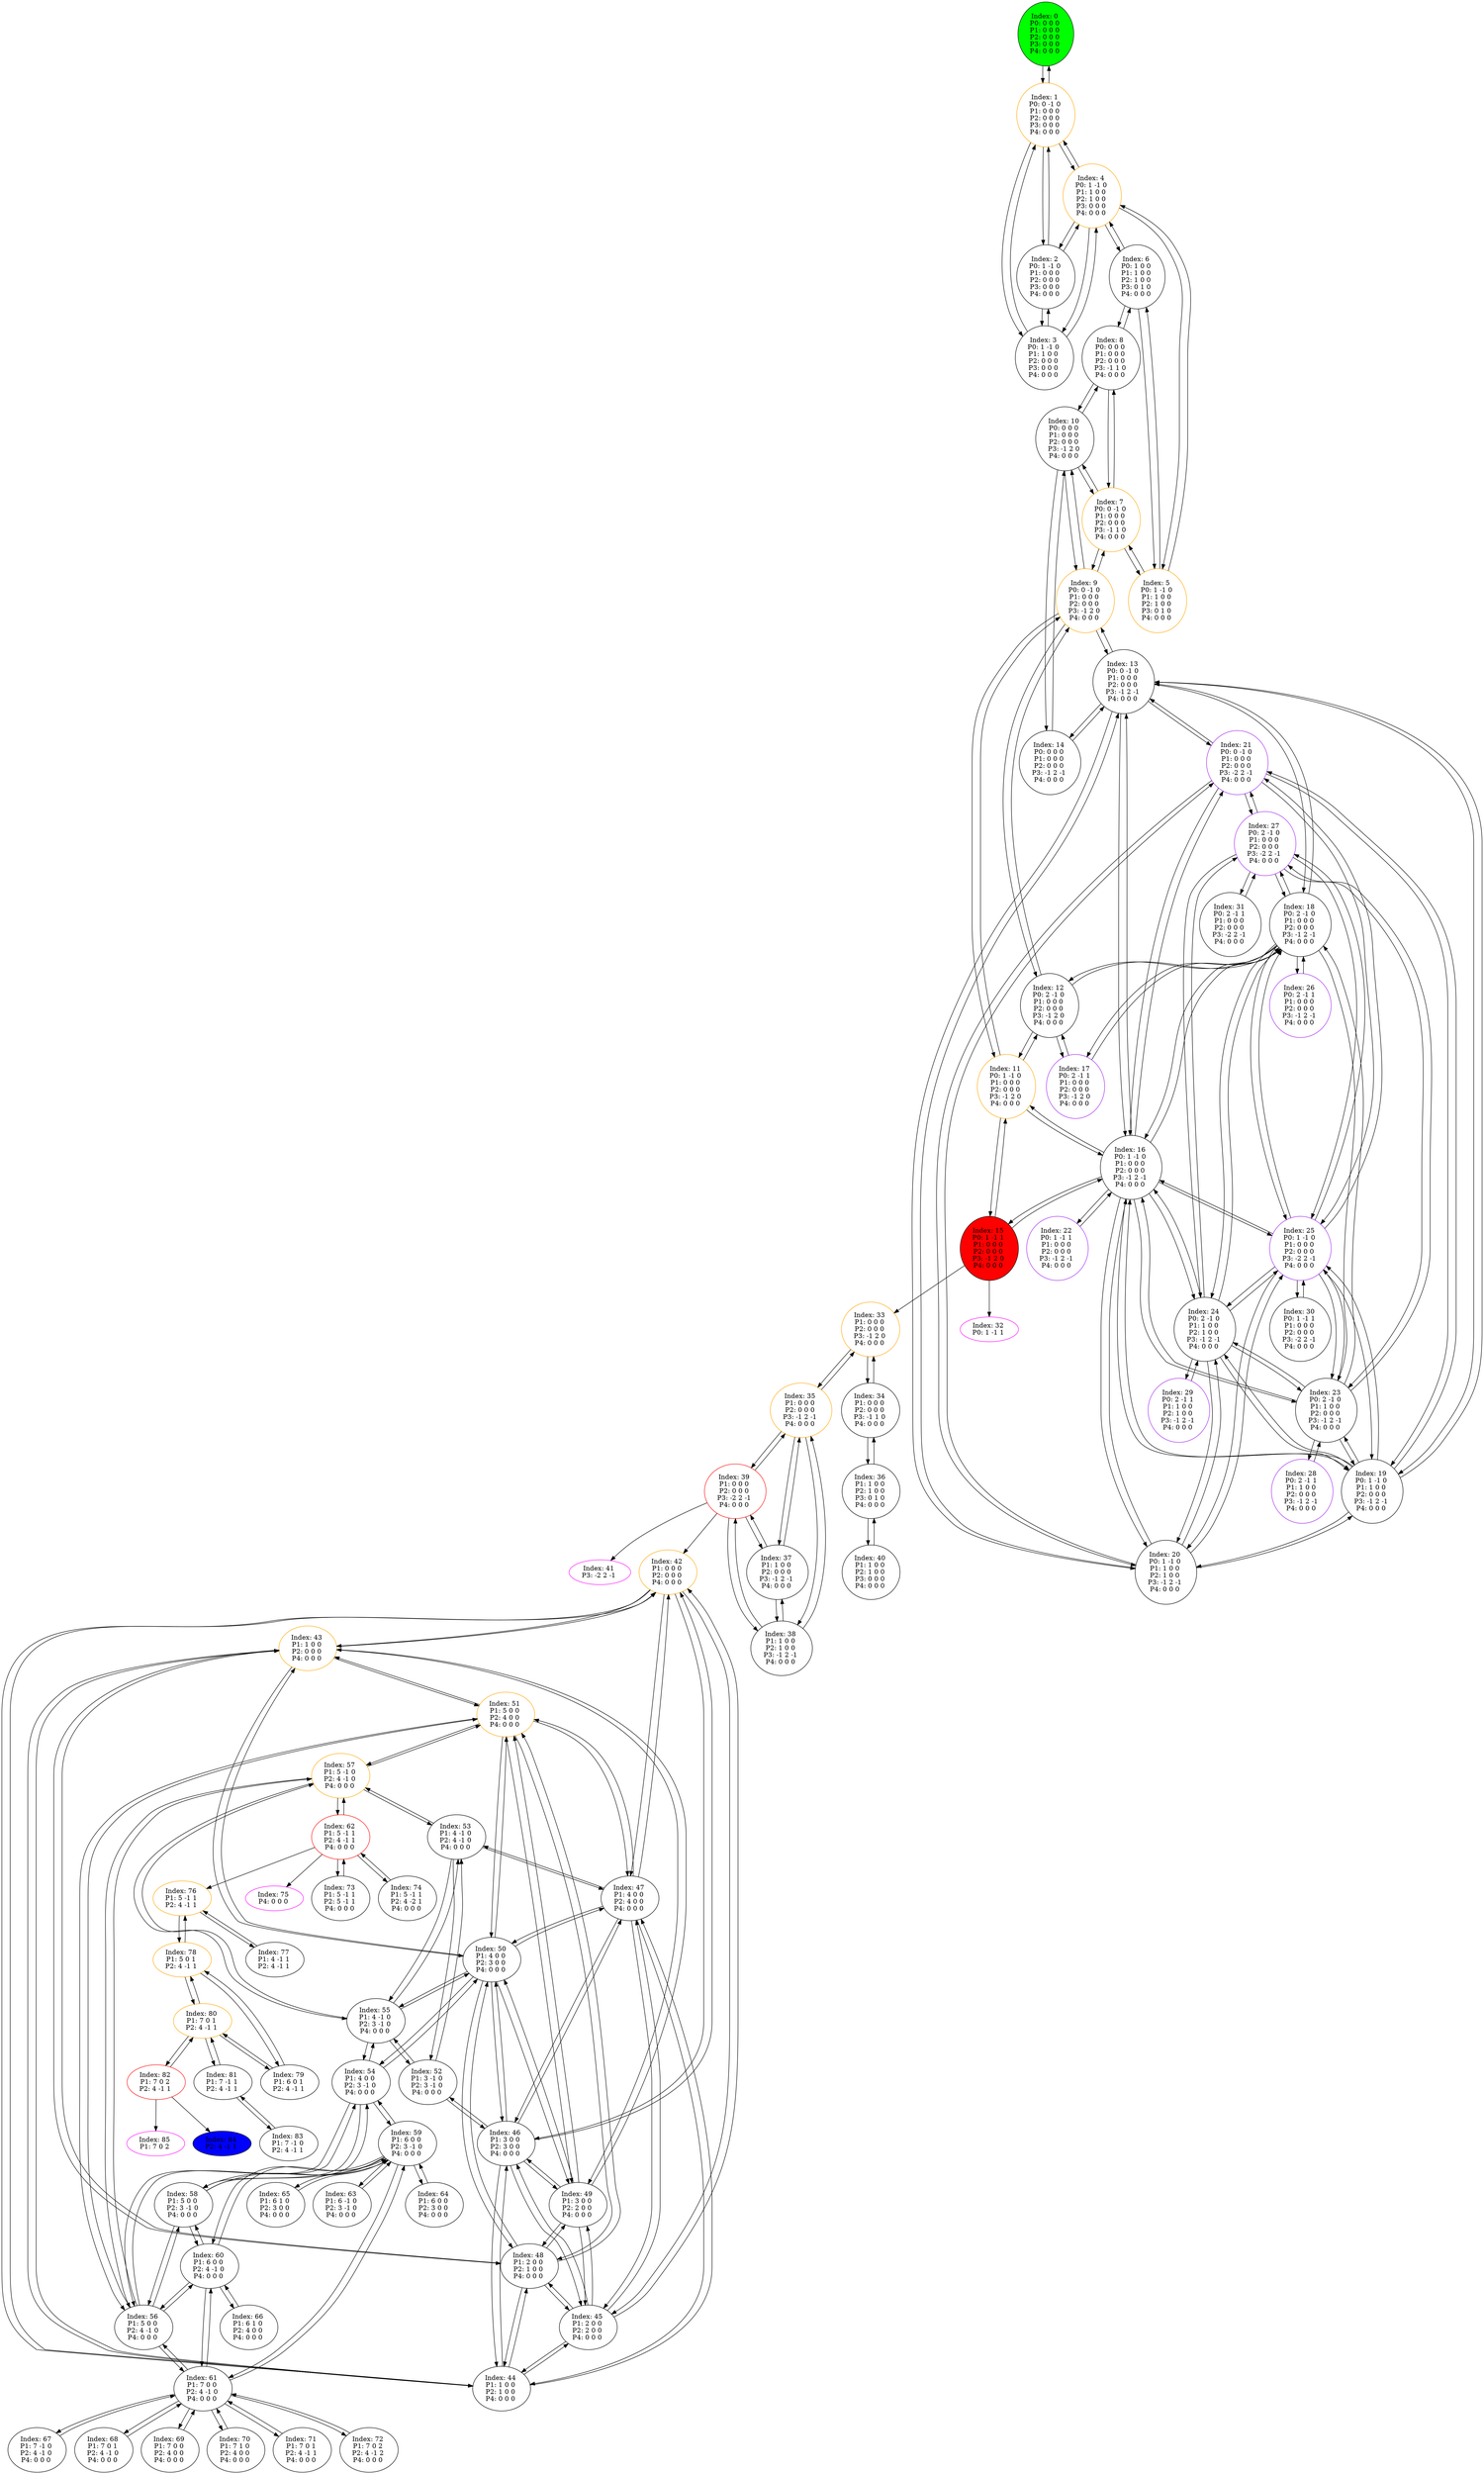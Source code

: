 digraph G {
color = "black"
0[label = "Index: 0 
P0: 0 0 0 
P1: 0 0 0 
P2: 0 0 0 
P3: 0 0 0 
P4: 0 0 0 
", style="filled", fillcolor = "green"]
1[label = "Index: 1 
P0: 0 -1 0 
P1: 0 0 0 
P2: 0 0 0 
P3: 0 0 0 
P4: 0 0 0 
", color = "orange"]
2[label = "Index: 2 
P0: 1 -1 0 
P1: 0 0 0 
P2: 0 0 0 
P3: 0 0 0 
P4: 0 0 0 
"]
3[label = "Index: 3 
P0: 1 -1 0 
P1: 1 0 0 
P2: 0 0 0 
P3: 0 0 0 
P4: 0 0 0 
"]
4[label = "Index: 4 
P0: 1 -1 0 
P1: 1 0 0 
P2: 1 0 0 
P3: 0 0 0 
P4: 0 0 0 
", color = "orange"]
5[label = "Index: 5 
P0: 1 -1 0 
P1: 1 0 0 
P2: 1 0 0 
P3: 0 1 0 
P4: 0 0 0 
", color = "orange"]
6[label = "Index: 6 
P0: 1 0 0 
P1: 1 0 0 
P2: 1 0 0 
P3: 0 1 0 
P4: 0 0 0 
"]
7[label = "Index: 7 
P0: 0 -1 0 
P1: 0 0 0 
P2: 0 0 0 
P3: -1 1 0 
P4: 0 0 0 
", color = "orange"]
8[label = "Index: 8 
P0: 0 0 0 
P1: 0 0 0 
P2: 0 0 0 
P3: -1 1 0 
P4: 0 0 0 
"]
9[label = "Index: 9 
P0: 0 -1 0 
P1: 0 0 0 
P2: 0 0 0 
P3: -1 2 0 
P4: 0 0 0 
", color = "orange"]
10[label = "Index: 10 
P0: 0 0 0 
P1: 0 0 0 
P2: 0 0 0 
P3: -1 2 0 
P4: 0 0 0 
"]
11[label = "Index: 11 
P0: 1 -1 0 
P1: 0 0 0 
P2: 0 0 0 
P3: -1 2 0 
P4: 0 0 0 
", color = "orange"]
12[label = "Index: 12 
P0: 2 -1 0 
P1: 0 0 0 
P2: 0 0 0 
P3: -1 2 0 
P4: 0 0 0 
"]
13[label = "Index: 13 
P0: 0 -1 0 
P1: 0 0 0 
P2: 0 0 0 
P3: -1 2 -1 
P4: 0 0 0 
"]
14[label = "Index: 14 
P0: 0 0 0 
P1: 0 0 0 
P2: 0 0 0 
P3: -1 2 -1 
P4: 0 0 0 
"]
15[label = "Index: 15 
P0: 1 -1 1 
P1: 0 0 0 
P2: 0 0 0 
P3: -1 2 0 
P4: 0 0 0 
", style="filled", fillcolor = "red"]
16[label = "Index: 16 
P0: 1 -1 0 
P1: 0 0 0 
P2: 0 0 0 
P3: -1 2 -1 
P4: 0 0 0 
"]
17[label = "Index: 17 
P0: 2 -1 1 
P1: 0 0 0 
P2: 0 0 0 
P3: -1 2 0 
P4: 0 0 0 
", color = "purple"]
18[label = "Index: 18 
P0: 2 -1 0 
P1: 0 0 0 
P2: 0 0 0 
P3: -1 2 -1 
P4: 0 0 0 
"]
19[label = "Index: 19 
P0: 1 -1 0 
P1: 1 0 0 
P2: 0 0 0 
P3: -1 2 -1 
P4: 0 0 0 
"]
20[label = "Index: 20 
P0: 1 -1 0 
P1: 1 0 0 
P2: 1 0 0 
P3: -1 2 -1 
P4: 0 0 0 
"]
21[label = "Index: 21 
P0: 0 -1 0 
P1: 0 0 0 
P2: 0 0 0 
P3: -2 2 -1 
P4: 0 0 0 
", color = "purple"]
22[label = "Index: 22 
P0: 1 -1 1 
P1: 0 0 0 
P2: 0 0 0 
P3: -1 2 -1 
P4: 0 0 0 
", color = "purple"]
23[label = "Index: 23 
P0: 2 -1 0 
P1: 1 0 0 
P2: 0 0 0 
P3: -1 2 -1 
P4: 0 0 0 
"]
24[label = "Index: 24 
P0: 2 -1 0 
P1: 1 0 0 
P2: 1 0 0 
P3: -1 2 -1 
P4: 0 0 0 
"]
25[label = "Index: 25 
P0: 1 -1 0 
P1: 0 0 0 
P2: 0 0 0 
P3: -2 2 -1 
P4: 0 0 0 
", color = "purple"]
26[label = "Index: 26 
P0: 2 -1 1 
P1: 0 0 0 
P2: 0 0 0 
P3: -1 2 -1 
P4: 0 0 0 
", color = "purple"]
27[label = "Index: 27 
P0: 2 -1 0 
P1: 0 0 0 
P2: 0 0 0 
P3: -2 2 -1 
P4: 0 0 0 
", color = "purple"]
28[label = "Index: 28 
P0: 2 -1 1 
P1: 1 0 0 
P2: 0 0 0 
P3: -1 2 -1 
P4: 0 0 0 
", color = "purple"]
29[label = "Index: 29 
P0: 2 -1 1 
P1: 1 0 0 
P2: 1 0 0 
P3: -1 2 -1 
P4: 0 0 0 
", color = "purple"]
30[label = "Index: 30 
P0: 1 -1 1 
P1: 0 0 0 
P2: 0 0 0 
P3: -2 2 -1 
P4: 0 0 0 
"]
31[label = "Index: 31 
P0: 2 -1 1 
P1: 0 0 0 
P2: 0 0 0 
P3: -2 2 -1 
P4: 0 0 0 
"]
32[label = "Index: 32 
P0: 1 -1 1 
", color = "fuchsia"]
33[label = "Index: 33 
P1: 0 0 0 
P2: 0 0 0 
P3: -1 2 0 
P4: 0 0 0 
", color = "orange"]
34[label = "Index: 34 
P1: 0 0 0 
P2: 0 0 0 
P3: -1 1 0 
P4: 0 0 0 
"]
35[label = "Index: 35 
P1: 0 0 0 
P2: 0 0 0 
P3: -1 2 -1 
P4: 0 0 0 
", color = "orange"]
36[label = "Index: 36 
P1: 1 0 0 
P2: 1 0 0 
P3: 0 1 0 
P4: 0 0 0 
"]
37[label = "Index: 37 
P1: 1 0 0 
P2: 0 0 0 
P3: -1 2 -1 
P4: 0 0 0 
"]
38[label = "Index: 38 
P1: 1 0 0 
P2: 1 0 0 
P3: -1 2 -1 
P4: 0 0 0 
"]
39[label = "Index: 39 
P1: 0 0 0 
P2: 0 0 0 
P3: -2 2 -1 
P4: 0 0 0 
", color = "red"]
40[label = "Index: 40 
P1: 1 0 0 
P2: 1 0 0 
P3: 0 0 0 
P4: 0 0 0 
"]
41[label = "Index: 41 
P3: -2 2 -1 
", color = "fuchsia"]
42[label = "Index: 42 
P1: 0 0 0 
P2: 0 0 0 
P4: 0 0 0 
", color = "orange"]
43[label = "Index: 43 
P1: 1 0 0 
P2: 0 0 0 
P4: 0 0 0 
", color = "orange"]
44[label = "Index: 44 
P1: 1 0 0 
P2: 1 0 0 
P4: 0 0 0 
"]
45[label = "Index: 45 
P1: 2 0 0 
P2: 2 0 0 
P4: 0 0 0 
"]
46[label = "Index: 46 
P1: 3 0 0 
P2: 3 0 0 
P4: 0 0 0 
"]
47[label = "Index: 47 
P1: 4 0 0 
P2: 4 0 0 
P4: 0 0 0 
"]
48[label = "Index: 48 
P1: 2 0 0 
P2: 1 0 0 
P4: 0 0 0 
"]
49[label = "Index: 49 
P1: 3 0 0 
P2: 2 0 0 
P4: 0 0 0 
"]
50[label = "Index: 50 
P1: 4 0 0 
P2: 3 0 0 
P4: 0 0 0 
"]
51[label = "Index: 51 
P1: 5 0 0 
P2: 4 0 0 
P4: 0 0 0 
", color = "orange"]
52[label = "Index: 52 
P1: 3 -1 0 
P2: 3 -1 0 
P4: 0 0 0 
"]
53[label = "Index: 53 
P1: 4 -1 0 
P2: 4 -1 0 
P4: 0 0 0 
"]
54[label = "Index: 54 
P1: 4 0 0 
P2: 3 -1 0 
P4: 0 0 0 
"]
55[label = "Index: 55 
P1: 4 -1 0 
P2: 3 -1 0 
P4: 0 0 0 
"]
56[label = "Index: 56 
P1: 5 0 0 
P2: 4 -1 0 
P4: 0 0 0 
"]
57[label = "Index: 57 
P1: 5 -1 0 
P2: 4 -1 0 
P4: 0 0 0 
", color = "orange"]
58[label = "Index: 58 
P1: 5 0 0 
P2: 3 -1 0 
P4: 0 0 0 
"]
59[label = "Index: 59 
P1: 6 0 0 
P2: 3 -1 0 
P4: 0 0 0 
"]
60[label = "Index: 60 
P1: 6 0 0 
P2: 4 -1 0 
P4: 0 0 0 
"]
61[label = "Index: 61 
P1: 7 0 0 
P2: 4 -1 0 
P4: 0 0 0 
"]
62[label = "Index: 62 
P1: 5 -1 1 
P2: 4 -1 1 
P4: 0 0 0 
", color = "red"]
63[label = "Index: 63 
P1: 6 -1 0 
P2: 3 -1 0 
P4: 0 0 0 
"]
64[label = "Index: 64 
P1: 6 0 0 
P2: 3 0 0 
P4: 0 0 0 
"]
65[label = "Index: 65 
P1: 6 1 0 
P2: 3 0 0 
P4: 0 0 0 
"]
66[label = "Index: 66 
P1: 6 1 0 
P2: 4 0 0 
P4: 0 0 0 
"]
67[label = "Index: 67 
P1: 7 -1 0 
P2: 4 -1 0 
P4: 0 0 0 
"]
68[label = "Index: 68 
P1: 7 0 1 
P2: 4 -1 0 
P4: 0 0 0 
"]
69[label = "Index: 69 
P1: 7 0 0 
P2: 4 0 0 
P4: 0 0 0 
"]
70[label = "Index: 70 
P1: 7 1 0 
P2: 4 0 0 
P4: 0 0 0 
"]
71[label = "Index: 71 
P1: 7 0 1 
P2: 4 -1 1 
P4: 0 0 0 
"]
72[label = "Index: 72 
P1: 7 0 2 
P2: 4 -1 2 
P4: 0 0 0 
"]
73[label = "Index: 73 
P1: 5 -1 1 
P2: 5 -1 1 
P4: 0 0 0 
"]
74[label = "Index: 74 
P1: 5 -1 1 
P2: 4 -2 1 
P4: 0 0 0 
"]
75[label = "Index: 75 
P4: 0 0 0 
", color = "fuchsia"]
76[label = "Index: 76 
P1: 5 -1 1 
P2: 4 -1 1 
", color = "orange"]
77[label = "Index: 77 
P1: 4 -1 1 
P2: 4 -1 1 
"]
78[label = "Index: 78 
P1: 5 0 1 
P2: 4 -1 1 
", color = "orange"]
79[label = "Index: 79 
P1: 6 0 1 
P2: 4 -1 1 
"]
80[label = "Index: 80 
P1: 7 0 1 
P2: 4 -1 1 
", color = "orange"]
81[label = "Index: 81 
P1: 7 -1 1 
P2: 4 -1 1 
"]
82[label = "Index: 82 
P1: 7 0 2 
P2: 4 -1 1 
", color = "red"]
83[label = "Index: 83 
P1: 7 -1 0 
P2: 4 -1 1 
"]
84[label = "Index: 84 
P2: 4 -1 1 
", style="filled", fillcolor = "blue"]
85[label = "Index: 85 
P1: 7 0 2 
", color = "fuchsia"]
0 -> 1

1 -> 0
1 -> 2
1 -> 3
1 -> 4

2 -> 1
2 -> 3
2 -> 4

3 -> 1
3 -> 2
3 -> 4

4 -> 1
4 -> 2
4 -> 3
4 -> 5
4 -> 6

5 -> 4
5 -> 6
5 -> 7

6 -> 4
6 -> 5
6 -> 8

7 -> 5
7 -> 8
7 -> 9
7 -> 10

8 -> 6
8 -> 7
8 -> 10

9 -> 7
9 -> 11
9 -> 12
9 -> 10
9 -> 13

10 -> 7
10 -> 8
10 -> 9
10 -> 14

11 -> 9
11 -> 12
11 -> 15
11 -> 16

12 -> 9
12 -> 11
12 -> 17
12 -> 18

13 -> 9
13 -> 16
13 -> 18
13 -> 14
13 -> 19
13 -> 20
13 -> 21

14 -> 10
14 -> 13

15 -> 11
15 -> 16
15 -> 33
15 -> 32

16 -> 11
16 -> 13
16 -> 18
16 -> 22
16 -> 19
16 -> 23
16 -> 20
16 -> 24
16 -> 25
16 -> 21
16 -> 15

17 -> 12
17 -> 18

18 -> 12
18 -> 13
18 -> 16
18 -> 26
18 -> 23
18 -> 24
18 -> 27
18 -> 25
18 -> 17

19 -> 13
19 -> 16
19 -> 23
19 -> 20
19 -> 24
19 -> 25
19 -> 21

20 -> 13
20 -> 16
20 -> 19
20 -> 24
20 -> 25
20 -> 21

21 -> 13
21 -> 16
21 -> 19
21 -> 20
21 -> 25
21 -> 27

22 -> 16

23 -> 16
23 -> 18
23 -> 19
23 -> 28
23 -> 24
23 -> 27
23 -> 25

24 -> 16
24 -> 18
24 -> 19
24 -> 20
24 -> 23
24 -> 29
24 -> 27
24 -> 25

25 -> 16
25 -> 18
25 -> 19
25 -> 20
25 -> 21
25 -> 23
25 -> 24
25 -> 27
25 -> 30

26 -> 18

27 -> 18
27 -> 21
27 -> 23
27 -> 24
27 -> 25
27 -> 31

28 -> 23

29 -> 24

30 -> 25

31 -> 27

33 -> 34
33 -> 35

34 -> 33
34 -> 36

35 -> 33
35 -> 37
35 -> 38
35 -> 39

36 -> 34
36 -> 40

37 -> 35
37 -> 38
37 -> 39

38 -> 35
38 -> 37
38 -> 39

39 -> 35
39 -> 37
39 -> 38
39 -> 42
39 -> 41

40 -> 36

42 -> 43
42 -> 44
42 -> 45
42 -> 46
42 -> 47

43 -> 42
43 -> 44
43 -> 48
43 -> 49
43 -> 50
43 -> 51

44 -> 42
44 -> 43
44 -> 48
44 -> 45
44 -> 46
44 -> 47

45 -> 42
45 -> 44
45 -> 49
45 -> 48
45 -> 46
45 -> 47

46 -> 42
46 -> 44
46 -> 45
46 -> 50
46 -> 49
46 -> 47
46 -> 52

47 -> 42
47 -> 44
47 -> 45
47 -> 46
47 -> 51
47 -> 50
47 -> 53

48 -> 43
48 -> 44
48 -> 45
48 -> 49
48 -> 50
48 -> 51

49 -> 43
49 -> 45
49 -> 46
49 -> 48
49 -> 50
49 -> 51

50 -> 43
50 -> 46
50 -> 47
50 -> 48
50 -> 49
50 -> 54
50 -> 51
50 -> 55

51 -> 43
51 -> 47
51 -> 48
51 -> 49
51 -> 50
51 -> 56
51 -> 57

52 -> 46
52 -> 55
52 -> 53

53 -> 47
53 -> 52
53 -> 57
53 -> 55

54 -> 50
54 -> 58
54 -> 59
54 -> 55
54 -> 56

55 -> 50
55 -> 52
55 -> 53
55 -> 54
55 -> 57

56 -> 51
56 -> 54
56 -> 60
56 -> 61
56 -> 57
56 -> 58

57 -> 51
57 -> 53
57 -> 55
57 -> 56
57 -> 62

58 -> 54
58 -> 56
58 -> 59
58 -> 60

59 -> 54
59 -> 58
59 -> 63
59 -> 60
59 -> 64
59 -> 61
59 -> 65

60 -> 56
60 -> 58
60 -> 59
60 -> 61
60 -> 66

61 -> 56
61 -> 59
61 -> 60
61 -> 67
61 -> 68
61 -> 69
61 -> 70
61 -> 71
61 -> 72

62 -> 57
62 -> 73
62 -> 74
62 -> 75
62 -> 76

63 -> 59

64 -> 59

65 -> 59

66 -> 60

67 -> 61

68 -> 61

69 -> 61

70 -> 61

71 -> 61

72 -> 61

73 -> 62

74 -> 62

76 -> 77
76 -> 78

77 -> 76

78 -> 76
78 -> 79
78 -> 80

79 -> 78
79 -> 80

80 -> 78
80 -> 79
80 -> 81
80 -> 82

81 -> 80
81 -> 83

82 -> 80
82 -> 84
82 -> 85

83 -> 81

}
